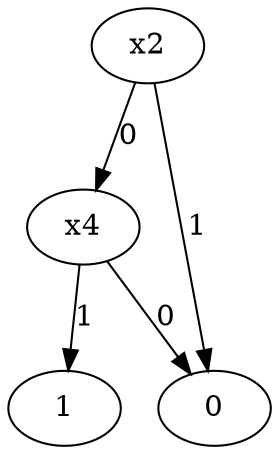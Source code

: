 digraph tree {
	x2
	x4
	0
	x4 -> 0 [label=0]
	1
	x4 -> 1 [label=1]
	x4
	x2 -> x4 [label=0]
	0
	x2 -> 0 [label=1]
}
